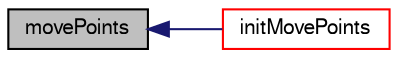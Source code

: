 digraph "movePoints"
{
  bgcolor="transparent";
  edge [fontname="FreeSans",fontsize="10",labelfontname="FreeSans",labelfontsize="10"];
  node [fontname="FreeSans",fontsize="10",shape=record];
  rankdir="LR";
  Node395 [label="movePoints",height=0.2,width=0.4,color="black", fillcolor="grey75", style="filled", fontcolor="black"];
  Node395 -> Node396 [dir="back",color="midnightblue",fontsize="10",style="solid",fontname="FreeSans"];
  Node396 [label="initMovePoints",height=0.2,width=0.4,color="red",URL="$a24926.html#a1744dcf0048e4ff7b664f3503e64085d",tooltip="Initialise the patches for moving points. "];
}
